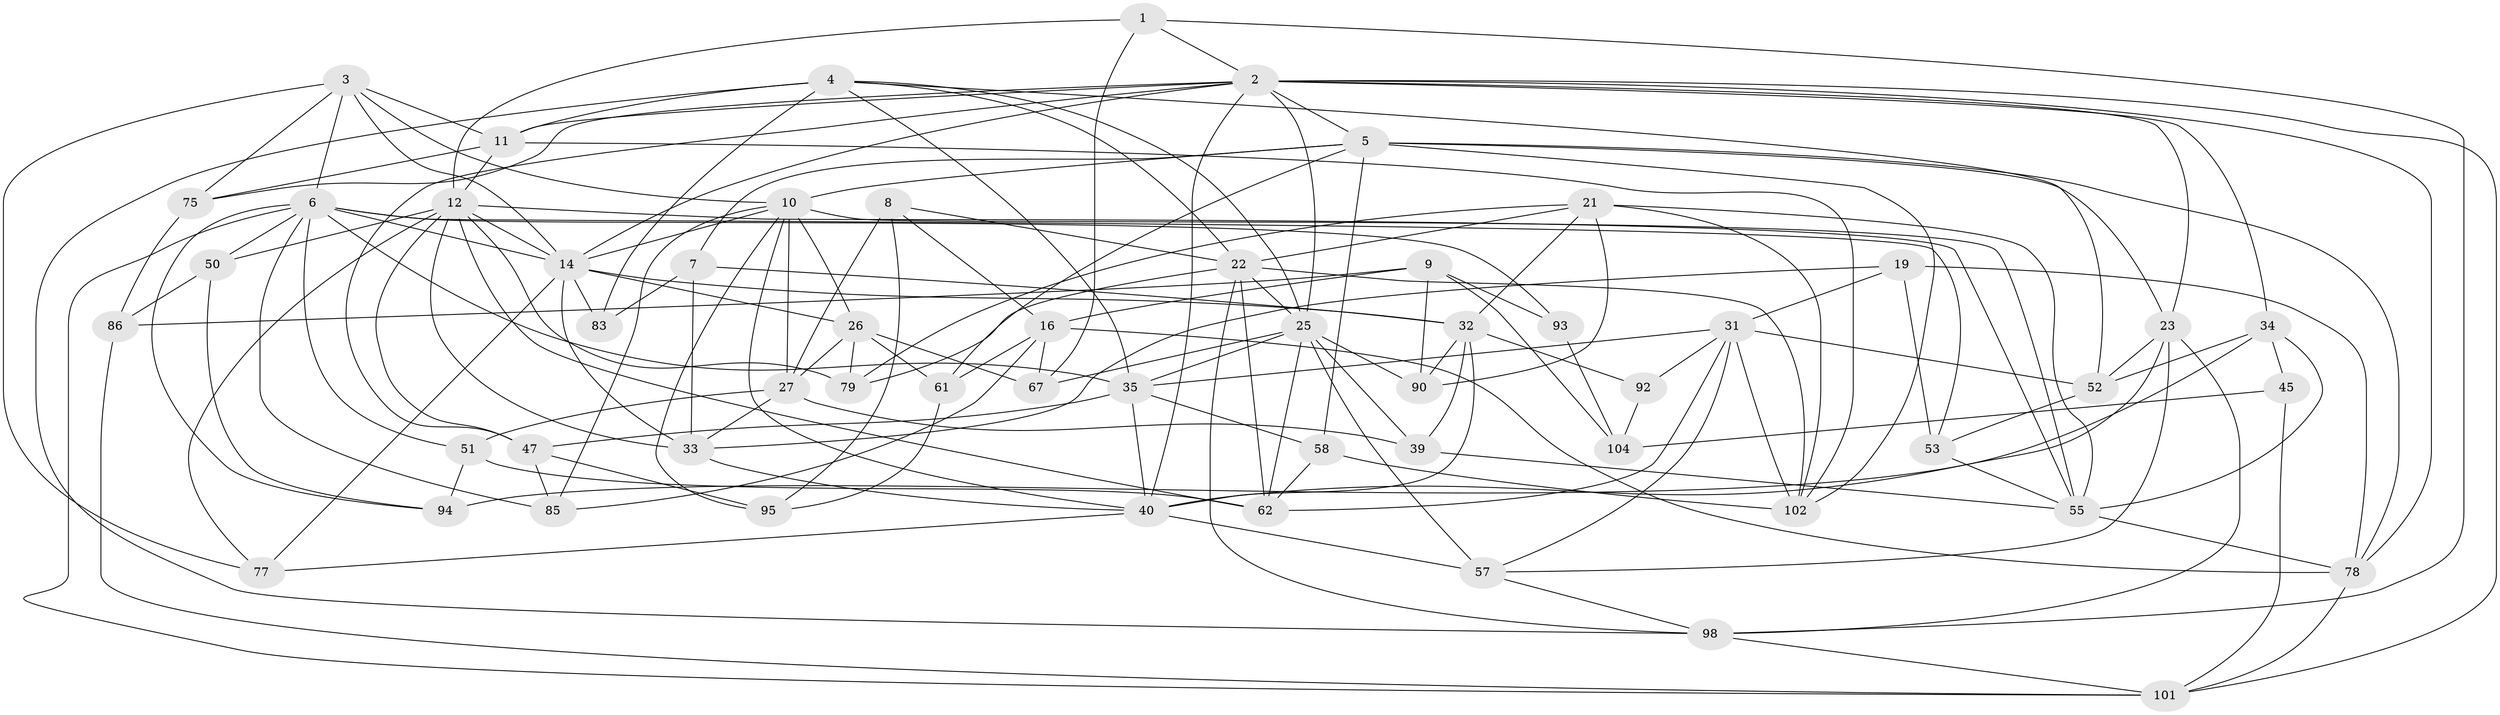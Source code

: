 // original degree distribution, {4: 1.0}
// Generated by graph-tools (version 1.1) at 2025/16/03/09/25 04:16:41]
// undirected, 56 vertices, 157 edges
graph export_dot {
graph [start="1"]
  node [color=gray90,style=filled];
  1;
  2 [super="+29+49"];
  3 [super="+41"];
  4 [super="+59+54"];
  5 [super="+48"];
  6 [super="+18+63"];
  7;
  8;
  9 [super="+64"];
  10 [super="+28+38"];
  11 [super="+60"];
  12 [super="+15+13"];
  14 [super="+24+17"];
  16 [super="+73"];
  19;
  21 [super="+71"];
  22 [super="+84"];
  23 [super="+43"];
  25 [super="+37+68"];
  26 [super="+72"];
  27 [super="+30"];
  31 [super="+44+42"];
  32 [super="+65"];
  33 [super="+70"];
  34 [super="+110"];
  35 [super="+56"];
  39;
  40 [super="+69+74"];
  45;
  47 [super="+96"];
  50;
  51;
  52 [super="+105"];
  53;
  55 [super="+106+99"];
  57 [super="+88"];
  58;
  61;
  62 [super="+103"];
  67;
  75;
  77;
  78 [super="+97"];
  79;
  83;
  85;
  86;
  90;
  92;
  93;
  94;
  95;
  98 [super="+109"];
  101 [super="+108"];
  102 [super="+111"];
  104;
  1 -- 12;
  1 -- 67;
  1 -- 98;
  1 -- 2;
  2 -- 23;
  2 -- 11;
  2 -- 34;
  2 -- 5;
  2 -- 101;
  2 -- 40;
  2 -- 25;
  2 -- 75;
  2 -- 78;
  2 -- 47;
  2 -- 14;
  3 -- 75;
  3 -- 77;
  3 -- 10;
  3 -- 11;
  3 -- 6;
  3 -- 14;
  4 -- 98;
  4 -- 83 [weight=2];
  4 -- 22;
  4 -- 25;
  4 -- 52;
  4 -- 35;
  4 -- 11;
  5 -- 61;
  5 -- 7;
  5 -- 23;
  5 -- 58;
  5 -- 78;
  5 -- 102;
  5 -- 10;
  6 -- 85;
  6 -- 53;
  6 -- 50;
  6 -- 93;
  6 -- 101;
  6 -- 35;
  6 -- 51;
  6 -- 94;
  6 -- 14;
  7 -- 33;
  7 -- 83;
  7 -- 32;
  8 -- 95;
  8 -- 27;
  8 -- 22;
  8 -- 16;
  9 -- 86;
  9 -- 90;
  9 -- 93 [weight=2];
  9 -- 16;
  9 -- 104;
  10 -- 95;
  10 -- 40;
  10 -- 27;
  10 -- 26;
  10 -- 85;
  10 -- 55 [weight=2];
  10 -- 14;
  11 -- 75;
  11 -- 12;
  11 -- 102;
  12 -- 50;
  12 -- 77;
  12 -- 14 [weight=3];
  12 -- 33;
  12 -- 79;
  12 -- 47;
  12 -- 62;
  12 -- 55;
  14 -- 26;
  14 -- 32;
  14 -- 33;
  14 -- 77;
  14 -- 83;
  16 -- 85;
  16 -- 67;
  16 -- 61;
  16 -- 78;
  19 -- 53;
  19 -- 78;
  19 -- 31;
  19 -- 33;
  21 -- 79;
  21 -- 90;
  21 -- 32;
  21 -- 102;
  21 -- 22;
  21 -- 55;
  22 -- 98;
  22 -- 79;
  22 -- 102;
  22 -- 62;
  22 -- 25;
  23 -- 57;
  23 -- 40;
  23 -- 98;
  23 -- 52;
  25 -- 39;
  25 -- 90;
  25 -- 67;
  25 -- 62;
  25 -- 35;
  25 -- 57 [weight=2];
  26 -- 61;
  26 -- 79;
  26 -- 67;
  26 -- 27;
  27 -- 39;
  27 -- 51;
  27 -- 33;
  31 -- 62;
  31 -- 57;
  31 -- 92;
  31 -- 35;
  31 -- 102;
  31 -- 52 [weight=2];
  32 -- 90;
  32 -- 92 [weight=2];
  32 -- 40;
  32 -- 39;
  33 -- 40;
  34 -- 45 [weight=2];
  34 -- 52;
  34 -- 94;
  34 -- 55;
  35 -- 47 [weight=2];
  35 -- 58;
  35 -- 40;
  39 -- 55;
  40 -- 77;
  40 -- 57;
  45 -- 104;
  45 -- 101;
  47 -- 95;
  47 -- 85;
  50 -- 86;
  50 -- 94;
  51 -- 94;
  51 -- 62;
  52 -- 53;
  53 -- 55;
  55 -- 78;
  57 -- 98;
  58 -- 102;
  58 -- 62;
  61 -- 95;
  75 -- 86;
  78 -- 101;
  86 -- 101;
  92 -- 104;
  93 -- 104;
  98 -- 101;
}
